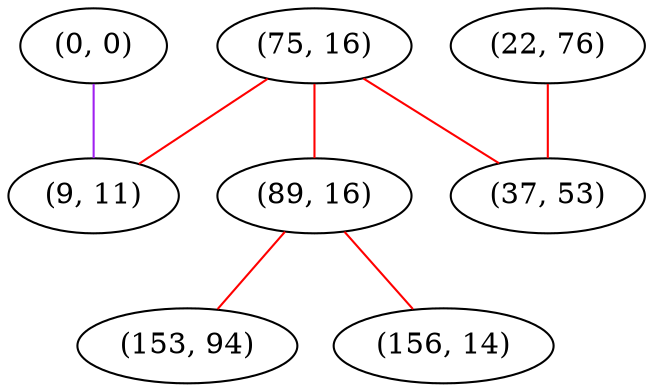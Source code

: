 graph "" {
"(75, 16)";
"(89, 16)";
"(0, 0)";
"(153, 94)";
"(22, 76)";
"(9, 11)";
"(37, 53)";
"(156, 14)";
"(75, 16)" -- "(89, 16)"  [color=red, key=0, weight=1];
"(75, 16)" -- "(9, 11)"  [color=red, key=0, weight=1];
"(75, 16)" -- "(37, 53)"  [color=red, key=0, weight=1];
"(89, 16)" -- "(153, 94)"  [color=red, key=0, weight=1];
"(89, 16)" -- "(156, 14)"  [color=red, key=0, weight=1];
"(0, 0)" -- "(9, 11)"  [color=purple, key=0, weight=4];
"(22, 76)" -- "(37, 53)"  [color=red, key=0, weight=1];
}

